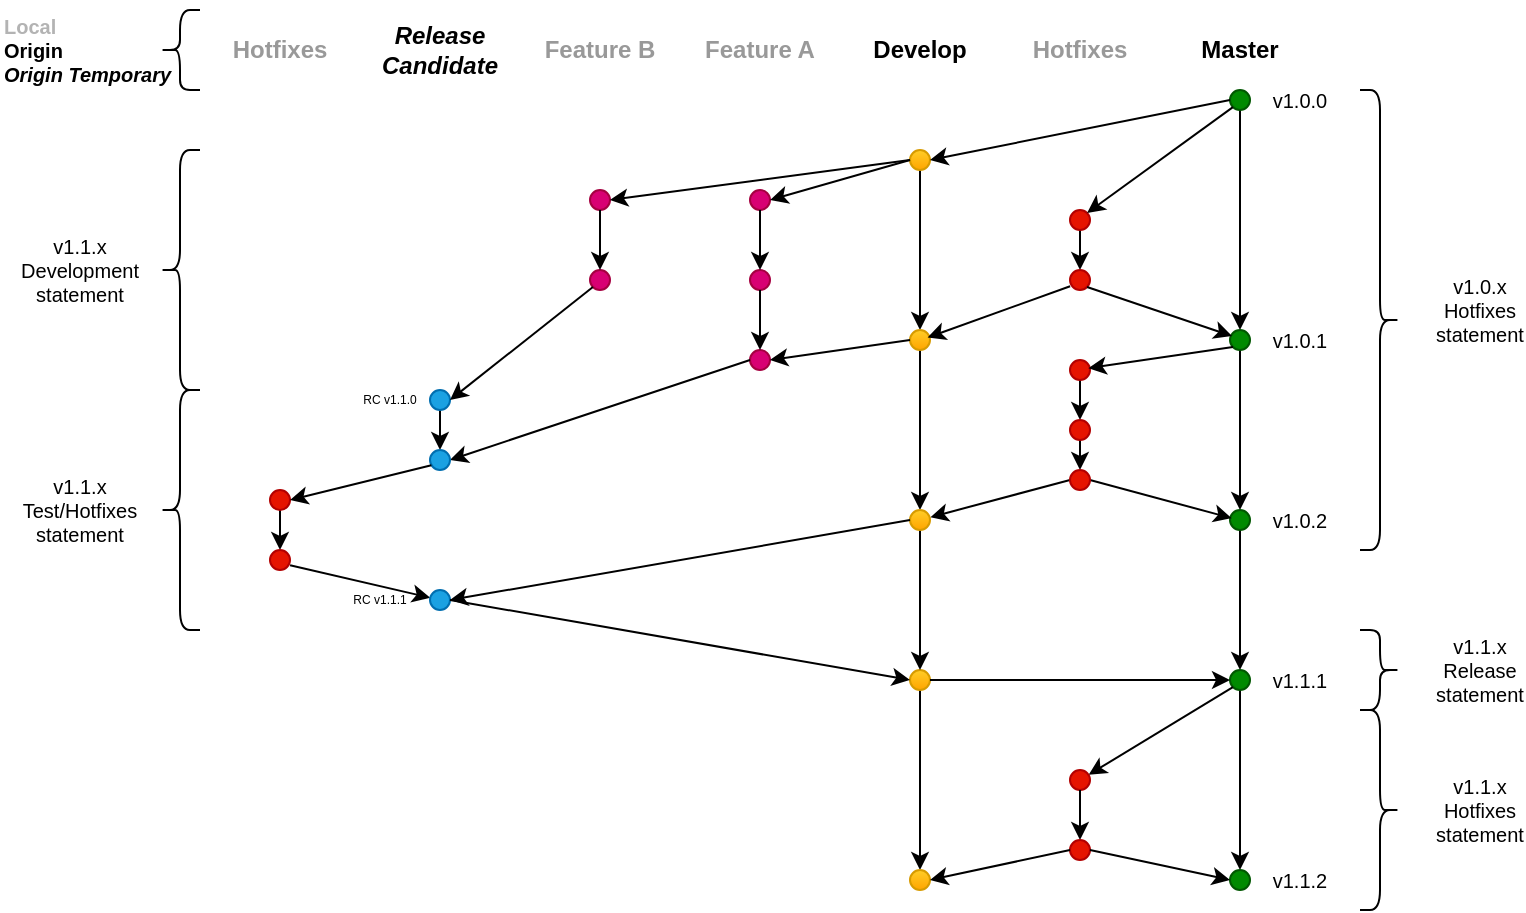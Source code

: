 <mxfile version="14.2.5" type="github" pages="2">
  <diagram id="cfPmhIEwaOJVugr8Sb-E" name="Page-1">
    <mxGraphModel dx="981" dy="526" grid="1" gridSize="10" guides="1" tooltips="1" connect="1" arrows="1" fold="1" page="1" pageScale="1" pageWidth="850" pageHeight="1100" math="0" shadow="0">
      <root>
        <mxCell id="0" />
        <mxCell id="1" parent="0" />
        <mxCell id="-CcXZNmZVCyRW7As0rKh-1" value="Master" style="text;html=1;strokeColor=none;fillColor=none;align=center;verticalAlign=middle;whiteSpace=wrap;rounded=0;fontStyle=1" vertex="1" parent="1">
          <mxGeometry x="600" y="20" width="40" height="20" as="geometry" />
        </mxCell>
        <mxCell id="-CcXZNmZVCyRW7As0rKh-2" value="Release Candidate" style="text;html=1;strokeColor=none;fillColor=none;align=center;verticalAlign=middle;whiteSpace=wrap;rounded=0;fontStyle=3" vertex="1" parent="1">
          <mxGeometry x="200" y="20" width="40" height="20" as="geometry" />
        </mxCell>
        <mxCell id="-CcXZNmZVCyRW7As0rKh-4" value="Feature A" style="text;html=1;strokeColor=none;fillColor=none;align=center;verticalAlign=middle;whiteSpace=wrap;rounded=0;fontColor=#999999;fontStyle=1" vertex="1" parent="1">
          <mxGeometry x="350" y="20" width="60" height="20" as="geometry" />
        </mxCell>
        <mxCell id="-CcXZNmZVCyRW7As0rKh-5" value="Develop" style="text;html=1;strokeColor=none;fillColor=none;align=center;verticalAlign=middle;whiteSpace=wrap;rounded=0;fontStyle=1" vertex="1" parent="1">
          <mxGeometry x="440" y="20" width="40" height="20" as="geometry" />
        </mxCell>
        <mxCell id="-CcXZNmZVCyRW7As0rKh-7" value="Hotfixes" style="text;html=1;strokeColor=none;fillColor=none;align=center;verticalAlign=middle;whiteSpace=wrap;rounded=0;fontColor=#999999;fontStyle=1" vertex="1" parent="1">
          <mxGeometry x="110" y="20" width="60" height="20" as="geometry" />
        </mxCell>
        <mxCell id="-CcXZNmZVCyRW7As0rKh-58" value="" style="edgeStyle=none;rounded=0;orthogonalLoop=1;jettySize=auto;html=1;fontSize=10;fontColor=#000000;" edge="1" parent="1" source="-CcXZNmZVCyRW7As0rKh-8" target="-CcXZNmZVCyRW7As0rKh-57">
          <mxGeometry relative="1" as="geometry" />
        </mxCell>
        <mxCell id="-CcXZNmZVCyRW7As0rKh-8" value="" style="ellipse;whiteSpace=wrap;html=1;aspect=fixed;fillColor=#008a00;strokeColor=#005700;fontColor=#ffffff;" vertex="1" parent="1">
          <mxGeometry x="615" y="50" width="10" height="10" as="geometry" />
        </mxCell>
        <mxCell id="-CcXZNmZVCyRW7As0rKh-47" value="" style="edgeStyle=none;rounded=0;orthogonalLoop=1;jettySize=auto;html=1;fontSize=10;fontColor=#000000;" edge="1" parent="1" source="-CcXZNmZVCyRW7As0rKh-12" target="-CcXZNmZVCyRW7As0rKh-46">
          <mxGeometry relative="1" as="geometry" />
        </mxCell>
        <mxCell id="-CcXZNmZVCyRW7As0rKh-12" value="" style="ellipse;whiteSpace=wrap;html=1;aspect=fixed;fillColor=#ffcd28;strokeColor=#d79b00;gradientColor=#ffa500;" vertex="1" parent="1">
          <mxGeometry x="455" y="80" width="10" height="10" as="geometry" />
        </mxCell>
        <mxCell id="-CcXZNmZVCyRW7As0rKh-13" value="" style="endArrow=classic;html=1;exitX=0;exitY=0.5;exitDx=0;exitDy=0;entryX=1;entryY=0.5;entryDx=0;entryDy=0;" edge="1" parent="1" source="-CcXZNmZVCyRW7As0rKh-8" target="-CcXZNmZVCyRW7As0rKh-12">
          <mxGeometry width="50" height="50" relative="1" as="geometry">
            <mxPoint x="480" y="160" as="sourcePoint" />
            <mxPoint x="530" y="110" as="targetPoint" />
          </mxGeometry>
        </mxCell>
        <mxCell id="-CcXZNmZVCyRW7As0rKh-14" value="Feature B" style="text;html=1;strokeColor=none;fillColor=none;align=center;verticalAlign=middle;whiteSpace=wrap;rounded=0;fontColor=#999999;fontStyle=1" vertex="1" parent="1">
          <mxGeometry x="270" y="20" width="60" height="20" as="geometry" />
        </mxCell>
        <mxCell id="-CcXZNmZVCyRW7As0rKh-15" value="" style="ellipse;whiteSpace=wrap;html=1;aspect=fixed;fillColor=#d80073;strokeColor=#A50040;fontColor=#ffffff;" vertex="1" parent="1">
          <mxGeometry x="375" y="100" width="10" height="10" as="geometry" />
        </mxCell>
        <mxCell id="-CcXZNmZVCyRW7As0rKh-16" value="" style="endArrow=classic;html=1;exitX=0;exitY=0.5;exitDx=0;exitDy=0;entryX=1;entryY=0.5;entryDx=0;entryDy=0;elbow=vertical;" edge="1" parent="1" source="-CcXZNmZVCyRW7As0rKh-12" target="-CcXZNmZVCyRW7As0rKh-15">
          <mxGeometry width="50" height="50" relative="1" as="geometry">
            <mxPoint x="545.0" y="95" as="sourcePoint" />
            <mxPoint x="475" y="95" as="targetPoint" />
          </mxGeometry>
        </mxCell>
        <mxCell id="-CcXZNmZVCyRW7As0rKh-17" value="v1.0.0" style="text;html=1;strokeColor=none;fillColor=none;align=center;verticalAlign=middle;whiteSpace=wrap;rounded=0;fontSize=10;" vertex="1" parent="1">
          <mxGeometry x="630" y="45" width="40" height="20" as="geometry" />
        </mxCell>
        <mxCell id="-CcXZNmZVCyRW7As0rKh-18" value="" style="ellipse;whiteSpace=wrap;html=1;aspect=fixed;fillColor=#d80073;strokeColor=#A50040;fontColor=#ffffff;" vertex="1" parent="1">
          <mxGeometry x="295" y="100" width="10" height="10" as="geometry" />
        </mxCell>
        <mxCell id="-CcXZNmZVCyRW7As0rKh-19" value="" style="endArrow=classic;html=1;exitX=0;exitY=0.5;exitDx=0;exitDy=0;entryX=1;entryY=0.5;entryDx=0;entryDy=0;elbow=vertical;" edge="1" parent="1" source="-CcXZNmZVCyRW7As0rKh-12" target="-CcXZNmZVCyRW7As0rKh-18">
          <mxGeometry width="50" height="50" relative="1" as="geometry">
            <mxPoint x="465" y="95" as="sourcePoint" />
            <mxPoint x="395.0" y="115" as="targetPoint" />
          </mxGeometry>
        </mxCell>
        <mxCell id="-CcXZNmZVCyRW7As0rKh-20" value="" style="ellipse;whiteSpace=wrap;html=1;aspect=fixed;fillColor=#d80073;strokeColor=#A50040;fontColor=#ffffff;" vertex="1" parent="1">
          <mxGeometry x="295" y="140" width="10" height="10" as="geometry" />
        </mxCell>
        <mxCell id="-CcXZNmZVCyRW7As0rKh-21" value="" style="ellipse;whiteSpace=wrap;html=1;aspect=fixed;fillColor=#d80073;strokeColor=#A50040;fontColor=#ffffff;" vertex="1" parent="1">
          <mxGeometry x="375" y="180" width="10" height="10" as="geometry" />
        </mxCell>
        <mxCell id="-CcXZNmZVCyRW7As0rKh-22" value="" style="ellipse;whiteSpace=wrap;html=1;aspect=fixed;fillColor=#d80073;strokeColor=#A50040;fontColor=#ffffff;" vertex="1" parent="1">
          <mxGeometry x="375" y="140" width="10" height="10" as="geometry" />
        </mxCell>
        <mxCell id="-CcXZNmZVCyRW7As0rKh-23" value="" style="endArrow=classic;html=1;exitX=0.5;exitY=1;exitDx=0;exitDy=0;entryX=0.5;entryY=0;entryDx=0;entryDy=0;elbow=vertical;" edge="1" parent="1" source="-CcXZNmZVCyRW7As0rKh-15" target="-CcXZNmZVCyRW7As0rKh-22">
          <mxGeometry width="50" height="50" relative="1" as="geometry">
            <mxPoint x="465" y="95" as="sourcePoint" />
            <mxPoint x="395" y="115" as="targetPoint" />
          </mxGeometry>
        </mxCell>
        <mxCell id="-CcXZNmZVCyRW7As0rKh-24" value="" style="endArrow=classic;html=1;exitX=0.5;exitY=1;exitDx=0;exitDy=0;entryX=0.5;entryY=0;entryDx=0;entryDy=0;elbow=vertical;" edge="1" parent="1" source="-CcXZNmZVCyRW7As0rKh-22" target="-CcXZNmZVCyRW7As0rKh-21">
          <mxGeometry width="50" height="50" relative="1" as="geometry">
            <mxPoint x="475" y="105" as="sourcePoint" />
            <mxPoint x="405" y="125" as="targetPoint" />
          </mxGeometry>
        </mxCell>
        <mxCell id="-CcXZNmZVCyRW7As0rKh-25" value="" style="endArrow=classic;html=1;exitX=0.5;exitY=1;exitDx=0;exitDy=0;entryX=0.5;entryY=0;entryDx=0;entryDy=0;elbow=vertical;" edge="1" parent="1" source="-CcXZNmZVCyRW7As0rKh-18" target="-CcXZNmZVCyRW7As0rKh-20">
          <mxGeometry width="50" height="50" relative="1" as="geometry">
            <mxPoint x="485" y="115" as="sourcePoint" />
            <mxPoint x="415" y="135" as="targetPoint" />
          </mxGeometry>
        </mxCell>
        <mxCell id="-CcXZNmZVCyRW7As0rKh-34" value="" style="edgeStyle=none;rounded=0;orthogonalLoop=1;jettySize=auto;html=1;fontSize=10;fontColor=#000000;" edge="1" parent="1" source="-CcXZNmZVCyRW7As0rKh-26" target="-CcXZNmZVCyRW7As0rKh-33">
          <mxGeometry relative="1" as="geometry" />
        </mxCell>
        <mxCell id="-CcXZNmZVCyRW7As0rKh-26" value="" style="ellipse;whiteSpace=wrap;html=1;aspect=fixed;fillColor=#1ba1e2;strokeColor=#006EAF;fontColor=#ffffff;" vertex="1" parent="1">
          <mxGeometry x="215" y="200" width="10" height="10" as="geometry" />
        </mxCell>
        <mxCell id="-CcXZNmZVCyRW7As0rKh-27" value="" style="endArrow=classic;html=1;exitX=0;exitY=1;exitDx=0;exitDy=0;entryX=1;entryY=0.5;entryDx=0;entryDy=0;elbow=vertical;" edge="1" parent="1" source="-CcXZNmZVCyRW7As0rKh-20" target="-CcXZNmZVCyRW7As0rKh-26">
          <mxGeometry width="50" height="50" relative="1" as="geometry">
            <mxPoint x="310" y="120" as="sourcePoint" />
            <mxPoint x="310" y="150" as="targetPoint" />
          </mxGeometry>
        </mxCell>
        <mxCell id="-CcXZNmZVCyRW7As0rKh-28" value="" style="endArrow=classic;html=1;exitX=0;exitY=0.5;exitDx=0;exitDy=0;entryX=1;entryY=0.5;entryDx=0;entryDy=0;elbow=vertical;" edge="1" parent="1" source="-CcXZNmZVCyRW7As0rKh-21" target="-CcXZNmZVCyRW7As0rKh-33">
          <mxGeometry width="50" height="50" relative="1" as="geometry">
            <mxPoint x="320" y="130" as="sourcePoint" />
            <mxPoint x="320" y="160" as="targetPoint" />
          </mxGeometry>
        </mxCell>
        <mxCell id="-CcXZNmZVCyRW7As0rKh-29" value="RC v1.1.0" style="text;html=1;strokeColor=none;fillColor=none;align=center;verticalAlign=middle;whiteSpace=wrap;rounded=0;fontSize=6;" vertex="1" parent="1">
          <mxGeometry x="175" y="195" width="40" height="20" as="geometry" />
        </mxCell>
        <mxCell id="-CcXZNmZVCyRW7As0rKh-39" value="" style="edgeStyle=none;rounded=0;orthogonalLoop=1;jettySize=auto;html=1;fontSize=10;fontColor=#000000;exitX=1.003;exitY=0.765;exitDx=0;exitDy=0;exitPerimeter=0;" edge="1" parent="1" source="-CcXZNmZVCyRW7As0rKh-40" target="-CcXZNmZVCyRW7As0rKh-38">
          <mxGeometry relative="1" as="geometry" />
        </mxCell>
        <mxCell id="-CcXZNmZVCyRW7As0rKh-33" value="" style="ellipse;whiteSpace=wrap;html=1;aspect=fixed;fillColor=#1ba1e2;strokeColor=#006EAF;fontColor=#ffffff;" vertex="1" parent="1">
          <mxGeometry x="215" y="230" width="10" height="10" as="geometry" />
        </mxCell>
        <mxCell id="-CcXZNmZVCyRW7As0rKh-41" value="" style="edgeStyle=none;rounded=0;orthogonalLoop=1;jettySize=auto;html=1;fontSize=10;fontColor=#000000;" edge="1" parent="1" source="-CcXZNmZVCyRW7As0rKh-36" target="-CcXZNmZVCyRW7As0rKh-40">
          <mxGeometry relative="1" as="geometry" />
        </mxCell>
        <mxCell id="-CcXZNmZVCyRW7As0rKh-36" value="" style="ellipse;whiteSpace=wrap;html=1;aspect=fixed;fillColor=#e51400;strokeColor=#B20000;fontColor=#ffffff;" vertex="1" parent="1">
          <mxGeometry x="135" y="250" width="10" height="10" as="geometry" />
        </mxCell>
        <mxCell id="-CcXZNmZVCyRW7As0rKh-37" value="" style="edgeStyle=none;rounded=0;orthogonalLoop=1;jettySize=auto;html=1;fontSize=10;fontColor=#000000;entryX=1;entryY=0.5;entryDx=0;entryDy=0;exitX=0.068;exitY=0.765;exitDx=0;exitDy=0;exitPerimeter=0;" edge="1" parent="1" source="-CcXZNmZVCyRW7As0rKh-33" target="-CcXZNmZVCyRW7As0rKh-36">
          <mxGeometry relative="1" as="geometry">
            <mxPoint x="215" y="255" as="sourcePoint" />
            <mxPoint x="170" y="290" as="targetPoint" />
          </mxGeometry>
        </mxCell>
        <mxCell id="-CcXZNmZVCyRW7As0rKh-38" value="" style="ellipse;whiteSpace=wrap;html=1;aspect=fixed;fillColor=#1ba1e2;strokeColor=#006EAF;fontColor=#ffffff;" vertex="1" parent="1">
          <mxGeometry x="215" y="300" width="10" height="10" as="geometry" />
        </mxCell>
        <mxCell id="-CcXZNmZVCyRW7As0rKh-40" value="" style="ellipse;whiteSpace=wrap;html=1;aspect=fixed;fillColor=#e51400;strokeColor=#B20000;fontColor=#ffffff;" vertex="1" parent="1">
          <mxGeometry x="135" y="280" width="10" height="10" as="geometry" />
        </mxCell>
        <mxCell id="-CcXZNmZVCyRW7As0rKh-42" value="RC v1.1.1" style="text;html=1;strokeColor=none;fillColor=none;align=center;verticalAlign=middle;whiteSpace=wrap;rounded=0;fontSize=6;" vertex="1" parent="1">
          <mxGeometry x="170" y="295" width="40" height="20" as="geometry" />
        </mxCell>
        <mxCell id="-CcXZNmZVCyRW7As0rKh-81" value="" style="edgeStyle=none;rounded=0;orthogonalLoop=1;jettySize=auto;html=1;fontSize=10;fontColor=#000000;" edge="1" parent="1" source="-CcXZNmZVCyRW7As0rKh-43" target="-CcXZNmZVCyRW7As0rKh-80">
          <mxGeometry relative="1" as="geometry" />
        </mxCell>
        <mxCell id="-CcXZNmZVCyRW7As0rKh-43" value="" style="ellipse;whiteSpace=wrap;html=1;aspect=fixed;fillColor=#ffcd28;strokeColor=#d79b00;gradientColor=#ffa500;" vertex="1" parent="1">
          <mxGeometry x="455" y="340" width="10" height="10" as="geometry" />
        </mxCell>
        <mxCell id="-CcXZNmZVCyRW7As0rKh-45" value="" style="edgeStyle=none;rounded=0;orthogonalLoop=1;jettySize=auto;html=1;fontSize=10;fontColor=#000000;exitX=1;exitY=0.5;exitDx=0;exitDy=0;entryX=0;entryY=0.5;entryDx=0;entryDy=0;" edge="1" parent="1" source="-CcXZNmZVCyRW7As0rKh-38" target="-CcXZNmZVCyRW7As0rKh-43">
          <mxGeometry relative="1" as="geometry">
            <mxPoint x="270" y="360" as="sourcePoint" />
            <mxPoint x="340.353" y="388.155" as="targetPoint" />
          </mxGeometry>
        </mxCell>
        <mxCell id="-CcXZNmZVCyRW7As0rKh-49" value="" style="edgeStyle=none;rounded=0;orthogonalLoop=1;jettySize=auto;html=1;fontSize=10;fontColor=#000000;" edge="1" parent="1" source="-CcXZNmZVCyRW7As0rKh-46" target="-CcXZNmZVCyRW7As0rKh-48">
          <mxGeometry relative="1" as="geometry" />
        </mxCell>
        <mxCell id="-CcXZNmZVCyRW7As0rKh-46" value="" style="ellipse;whiteSpace=wrap;html=1;aspect=fixed;fillColor=#ffcd28;strokeColor=#d79b00;gradientColor=#ffa500;" vertex="1" parent="1">
          <mxGeometry x="455" y="170" width="10" height="10" as="geometry" />
        </mxCell>
        <mxCell id="-CcXZNmZVCyRW7As0rKh-50" value="" style="edgeStyle=none;rounded=0;orthogonalLoop=1;jettySize=auto;html=1;fontSize=10;fontColor=#000000;" edge="1" parent="1" source="-CcXZNmZVCyRW7As0rKh-48" target="-CcXZNmZVCyRW7As0rKh-43">
          <mxGeometry relative="1" as="geometry" />
        </mxCell>
        <mxCell id="-CcXZNmZVCyRW7As0rKh-48" value="" style="ellipse;whiteSpace=wrap;html=1;aspect=fixed;fillColor=#ffcd28;strokeColor=#d79b00;gradientColor=#ffa500;" vertex="1" parent="1">
          <mxGeometry x="455" y="260" width="10" height="10" as="geometry" />
        </mxCell>
        <mxCell id="-CcXZNmZVCyRW7As0rKh-51" value="Hotfixes" style="text;html=1;strokeColor=none;fillColor=none;align=center;verticalAlign=middle;whiteSpace=wrap;rounded=0;fontColor=#999999;fontStyle=1" vertex="1" parent="1">
          <mxGeometry x="510" y="20" width="60" height="20" as="geometry" />
        </mxCell>
        <mxCell id="-CcXZNmZVCyRW7As0rKh-56" value="" style="edgeStyle=none;rounded=0;orthogonalLoop=1;jettySize=auto;html=1;fontSize=10;fontColor=#000000;" edge="1" parent="1" source="-CcXZNmZVCyRW7As0rKh-52" target="-CcXZNmZVCyRW7As0rKh-55">
          <mxGeometry relative="1" as="geometry" />
        </mxCell>
        <mxCell id="-CcXZNmZVCyRW7As0rKh-52" value="" style="ellipse;whiteSpace=wrap;html=1;aspect=fixed;fillColor=#e51400;strokeColor=#B20000;fontColor=#ffffff;" vertex="1" parent="1">
          <mxGeometry x="535" y="110" width="10" height="10" as="geometry" />
        </mxCell>
        <mxCell id="-CcXZNmZVCyRW7As0rKh-53" value="" style="endArrow=classic;html=1;exitX=0;exitY=1;exitDx=0;exitDy=0;entryX=1;entryY=0;entryDx=0;entryDy=0;" edge="1" parent="1" source="-CcXZNmZVCyRW7As0rKh-8" target="-CcXZNmZVCyRW7As0rKh-52">
          <mxGeometry width="50" height="50" relative="1" as="geometry">
            <mxPoint x="625" y="95" as="sourcePoint" />
            <mxPoint x="544" y="121" as="targetPoint" />
          </mxGeometry>
        </mxCell>
        <mxCell id="-CcXZNmZVCyRW7As0rKh-54" value="" style="endArrow=classic;html=1;entryX=0.881;entryY=0.375;entryDx=0;entryDy=0;entryPerimeter=0;exitX=0.005;exitY=0.812;exitDx=0;exitDy=0;exitPerimeter=0;" edge="1" parent="1" source="-CcXZNmZVCyRW7As0rKh-55" target="-CcXZNmZVCyRW7As0rKh-46">
          <mxGeometry width="50" height="50" relative="1" as="geometry">
            <mxPoint x="536" y="174" as="sourcePoint" />
            <mxPoint x="479.996" y="186.464" as="targetPoint" />
          </mxGeometry>
        </mxCell>
        <mxCell id="-CcXZNmZVCyRW7As0rKh-55" value="" style="ellipse;whiteSpace=wrap;html=1;aspect=fixed;fillColor=#e51400;strokeColor=#B20000;fontColor=#ffffff;" vertex="1" parent="1">
          <mxGeometry x="535" y="140" width="10" height="10" as="geometry" />
        </mxCell>
        <mxCell id="-CcXZNmZVCyRW7As0rKh-64" value="" style="edgeStyle=none;rounded=0;orthogonalLoop=1;jettySize=auto;html=1;fontSize=10;fontColor=#000000;" edge="1" parent="1" source="-CcXZNmZVCyRW7As0rKh-57" target="-CcXZNmZVCyRW7As0rKh-63">
          <mxGeometry relative="1" as="geometry" />
        </mxCell>
        <mxCell id="-CcXZNmZVCyRW7As0rKh-57" value="" style="ellipse;whiteSpace=wrap;html=1;aspect=fixed;fillColor=#008a00;strokeColor=#005700;fontColor=#ffffff;" vertex="1" parent="1">
          <mxGeometry x="615" y="170" width="10" height="10" as="geometry" />
        </mxCell>
        <mxCell id="-CcXZNmZVCyRW7As0rKh-59" value="" style="endArrow=classic;html=1;exitX=1;exitY=1;exitDx=0;exitDy=0;" edge="1" parent="1" source="-CcXZNmZVCyRW7As0rKh-55">
          <mxGeometry width="50" height="50" relative="1" as="geometry">
            <mxPoint x="545.05" y="158.12" as="sourcePoint" />
            <mxPoint x="616" y="173" as="targetPoint" />
          </mxGeometry>
        </mxCell>
        <mxCell id="-CcXZNmZVCyRW7As0rKh-60" value="v1.0.1" style="text;html=1;strokeColor=none;fillColor=none;align=center;verticalAlign=middle;whiteSpace=wrap;rounded=0;fontSize=10;" vertex="1" parent="1">
          <mxGeometry x="630" y="165" width="40" height="20" as="geometry" />
        </mxCell>
        <mxCell id="-CcXZNmZVCyRW7As0rKh-103" value="" style="edgeStyle=none;rounded=0;orthogonalLoop=1;jettySize=auto;html=1;fontSize=10;fontColor=#000000;" edge="1" parent="1" source="-CcXZNmZVCyRW7As0rKh-61" target="-CcXZNmZVCyRW7As0rKh-102">
          <mxGeometry relative="1" as="geometry" />
        </mxCell>
        <mxCell id="-CcXZNmZVCyRW7As0rKh-61" value="" style="ellipse;whiteSpace=wrap;html=1;aspect=fixed;fillColor=#e51400;strokeColor=#B20000;fontColor=#ffffff;" vertex="1" parent="1">
          <mxGeometry x="535" y="185" width="10" height="10" as="geometry" />
        </mxCell>
        <mxCell id="-CcXZNmZVCyRW7As0rKh-62" value="" style="endArrow=classic;html=1;exitX=0;exitY=1;exitDx=0;exitDy=0;entryX=0.923;entryY=0.41;entryDx=0;entryDy=0;entryPerimeter=0;" edge="1" parent="1" source="-CcXZNmZVCyRW7As0rKh-57" target="-CcXZNmZVCyRW7As0rKh-61">
          <mxGeometry width="50" height="50" relative="1" as="geometry">
            <mxPoint x="569.996" y="219.996" as="sourcePoint" />
            <mxPoint x="642.46" y="244.46" as="targetPoint" />
          </mxGeometry>
        </mxCell>
        <mxCell id="-CcXZNmZVCyRW7As0rKh-69" value="" style="edgeStyle=none;rounded=0;orthogonalLoop=1;jettySize=auto;html=1;fontSize=10;fontColor=#000000;" edge="1" parent="1" source="-CcXZNmZVCyRW7As0rKh-63" target="-CcXZNmZVCyRW7As0rKh-68">
          <mxGeometry relative="1" as="geometry" />
        </mxCell>
        <mxCell id="-CcXZNmZVCyRW7As0rKh-63" value="" style="ellipse;whiteSpace=wrap;html=1;aspect=fixed;fillColor=#008a00;strokeColor=#005700;fontColor=#ffffff;" vertex="1" parent="1">
          <mxGeometry x="615" y="260" width="10" height="10" as="geometry" />
        </mxCell>
        <mxCell id="-CcXZNmZVCyRW7As0rKh-65" value="" style="endArrow=classic;html=1;entryX=0.084;entryY=0.41;entryDx=0;entryDy=0;entryPerimeter=0;exitX=1;exitY=0.5;exitDx=0;exitDy=0;" edge="1" parent="1" source="-CcXZNmZVCyRW7As0rKh-104" target="-CcXZNmZVCyRW7As0rKh-63">
          <mxGeometry width="50" height="50" relative="1" as="geometry">
            <mxPoint x="590" y="320" as="sourcePoint" />
            <mxPoint x="527.77" y="267.78" as="targetPoint" />
          </mxGeometry>
        </mxCell>
        <mxCell id="-CcXZNmZVCyRW7As0rKh-66" value="" style="endArrow=classic;html=1;entryX=1.019;entryY=0.361;entryDx=0;entryDy=0;entryPerimeter=0;exitX=0;exitY=0.5;exitDx=0;exitDy=0;" edge="1" parent="1" source="-CcXZNmZVCyRW7As0rKh-104" target="-CcXZNmZVCyRW7As0rKh-48">
          <mxGeometry width="50" height="50" relative="1" as="geometry">
            <mxPoint x="520" y="300" as="sourcePoint" />
            <mxPoint x="520.0" y="250.56" as="targetPoint" />
          </mxGeometry>
        </mxCell>
        <mxCell id="-CcXZNmZVCyRW7As0rKh-67" value="v1.0.2" style="text;html=1;strokeColor=none;fillColor=none;align=center;verticalAlign=middle;whiteSpace=wrap;rounded=0;fontSize=10;" vertex="1" parent="1">
          <mxGeometry x="630" y="255" width="40" height="20" as="geometry" />
        </mxCell>
        <mxCell id="-CcXZNmZVCyRW7As0rKh-83" value="" style="edgeStyle=none;rounded=0;orthogonalLoop=1;jettySize=auto;html=1;fontSize=10;fontColor=#000000;" edge="1" parent="1" source="-CcXZNmZVCyRW7As0rKh-68" target="-CcXZNmZVCyRW7As0rKh-82">
          <mxGeometry relative="1" as="geometry" />
        </mxCell>
        <mxCell id="-CcXZNmZVCyRW7As0rKh-68" value="" style="ellipse;whiteSpace=wrap;html=1;aspect=fixed;fillColor=#008a00;strokeColor=#005700;fontColor=#ffffff;" vertex="1" parent="1">
          <mxGeometry x="615" y="340" width="10" height="10" as="geometry" />
        </mxCell>
        <mxCell id="-CcXZNmZVCyRW7As0rKh-70" value="" style="edgeStyle=none;rounded=0;orthogonalLoop=1;jettySize=auto;html=1;fontSize=10;fontColor=#000000;exitX=1;exitY=0.5;exitDx=0;exitDy=0;entryX=0;entryY=0.5;entryDx=0;entryDy=0;" edge="1" parent="1" source="-CcXZNmZVCyRW7As0rKh-43" target="-CcXZNmZVCyRW7As0rKh-68">
          <mxGeometry relative="1" as="geometry">
            <mxPoint x="545" y="280" as="sourcePoint" />
            <mxPoint x="545" y="400" as="targetPoint" />
          </mxGeometry>
        </mxCell>
        <mxCell id="-CcXZNmZVCyRW7As0rKh-71" value="v1.1.1" style="text;html=1;strokeColor=none;fillColor=none;align=center;verticalAlign=middle;whiteSpace=wrap;rounded=0;fontSize=10;" vertex="1" parent="1">
          <mxGeometry x="630" y="335" width="40" height="20" as="geometry" />
        </mxCell>
        <mxCell id="-CcXZNmZVCyRW7As0rKh-75" value="" style="edgeStyle=none;rounded=0;orthogonalLoop=1;jettySize=auto;html=1;fontSize=10;fontColor=#000000;exitX=0;exitY=1;exitDx=0;exitDy=0;" edge="1" parent="1" source="-CcXZNmZVCyRW7As0rKh-68" target="-CcXZNmZVCyRW7As0rKh-74">
          <mxGeometry relative="1" as="geometry">
            <mxPoint x="540" y="300" as="sourcePoint" />
          </mxGeometry>
        </mxCell>
        <mxCell id="-CcXZNmZVCyRW7As0rKh-74" value="" style="ellipse;whiteSpace=wrap;html=1;aspect=fixed;fillColor=#e51400;strokeColor=#B20000;fontColor=#ffffff;" vertex="1" parent="1">
          <mxGeometry x="535" y="390" width="10" height="10" as="geometry" />
        </mxCell>
        <mxCell id="-CcXZNmZVCyRW7As0rKh-79" value="" style="edgeStyle=none;rounded=0;orthogonalLoop=1;jettySize=auto;html=1;fontSize=10;fontColor=#000000;exitX=0.5;exitY=1;exitDx=0;exitDy=0;" edge="1" parent="1" source="-CcXZNmZVCyRW7As0rKh-74" target="-CcXZNmZVCyRW7As0rKh-78">
          <mxGeometry relative="1" as="geometry">
            <mxPoint x="540" y="400" as="sourcePoint" />
          </mxGeometry>
        </mxCell>
        <mxCell id="-CcXZNmZVCyRW7As0rKh-78" value="" style="ellipse;whiteSpace=wrap;html=1;aspect=fixed;fillColor=#e51400;strokeColor=#B20000;fontColor=#ffffff;" vertex="1" parent="1">
          <mxGeometry x="535" y="425" width="10" height="10" as="geometry" />
        </mxCell>
        <mxCell id="-CcXZNmZVCyRW7As0rKh-80" value="" style="ellipse;whiteSpace=wrap;html=1;aspect=fixed;fillColor=#ffcd28;strokeColor=#d79b00;gradientColor=#ffa500;" vertex="1" parent="1">
          <mxGeometry x="455" y="440" width="10" height="10" as="geometry" />
        </mxCell>
        <mxCell id="-CcXZNmZVCyRW7As0rKh-82" value="" style="ellipse;whiteSpace=wrap;html=1;aspect=fixed;fillColor=#008a00;strokeColor=#005700;fontColor=#ffffff;" vertex="1" parent="1">
          <mxGeometry x="615" y="440" width="10" height="10" as="geometry" />
        </mxCell>
        <mxCell id="-CcXZNmZVCyRW7As0rKh-84" value="" style="edgeStyle=none;rounded=0;orthogonalLoop=1;jettySize=auto;html=1;fontSize=10;fontColor=#000000;exitX=1;exitY=0.5;exitDx=0;exitDy=0;entryX=0;entryY=0.5;entryDx=0;entryDy=0;" edge="1" parent="1" source="-CcXZNmZVCyRW7As0rKh-78" target="-CcXZNmZVCyRW7As0rKh-82">
          <mxGeometry relative="1" as="geometry">
            <mxPoint x="560" y="420" as="sourcePoint" />
            <mxPoint x="560" y="450" as="targetPoint" />
          </mxGeometry>
        </mxCell>
        <mxCell id="-CcXZNmZVCyRW7As0rKh-85" value="" style="edgeStyle=none;rounded=0;orthogonalLoop=1;jettySize=auto;html=1;fontSize=10;fontColor=#000000;exitX=0;exitY=0.5;exitDx=0;exitDy=0;entryX=1;entryY=0.5;entryDx=0;entryDy=0;" edge="1" parent="1" source="-CcXZNmZVCyRW7As0rKh-78" target="-CcXZNmZVCyRW7As0rKh-80">
          <mxGeometry relative="1" as="geometry">
            <mxPoint x="520" y="420" as="sourcePoint" />
            <mxPoint x="520" y="450" as="targetPoint" />
          </mxGeometry>
        </mxCell>
        <mxCell id="-CcXZNmZVCyRW7As0rKh-86" value="v1.1.2" style="text;html=1;strokeColor=none;fillColor=none;align=center;verticalAlign=middle;whiteSpace=wrap;rounded=0;fontSize=10;" vertex="1" parent="1">
          <mxGeometry x="630" y="435" width="40" height="20" as="geometry" />
        </mxCell>
        <mxCell id="-CcXZNmZVCyRW7As0rKh-87" value="" style="shape=curlyBracket;whiteSpace=wrap;html=1;rounded=1;fontSize=10;fontColor=#000000;" vertex="1" parent="1">
          <mxGeometry x="80" y="80" width="20" height="120" as="geometry" />
        </mxCell>
        <mxCell id="-CcXZNmZVCyRW7As0rKh-88" value="v1.1.x Development statement" style="text;html=1;strokeColor=none;fillColor=none;align=center;verticalAlign=middle;whiteSpace=wrap;rounded=0;fontSize=10;fontColor=#000000;" vertex="1" parent="1">
          <mxGeometry x="20" y="130" width="40" height="20" as="geometry" />
        </mxCell>
        <mxCell id="-CcXZNmZVCyRW7As0rKh-89" value="" style="shape=curlyBracket;whiteSpace=wrap;html=1;rounded=1;fontSize=10;fontColor=#000000;" vertex="1" parent="1">
          <mxGeometry x="80" y="200" width="20" height="120" as="geometry" />
        </mxCell>
        <mxCell id="-CcXZNmZVCyRW7As0rKh-91" value="v1.1.x Test/Hotfixes statement" style="text;html=1;strokeColor=none;fillColor=none;align=center;verticalAlign=middle;whiteSpace=wrap;rounded=0;fontSize=10;fontColor=#000000;" vertex="1" parent="1">
          <mxGeometry x="20" y="250" width="40" height="20" as="geometry" />
        </mxCell>
        <mxCell id="-CcXZNmZVCyRW7As0rKh-92" value="" style="shape=curlyBracket;whiteSpace=wrap;html=1;rounded=1;fontSize=10;fontColor=#000000;direction=west;" vertex="1" parent="1">
          <mxGeometry x="680" y="320" width="20" height="40" as="geometry" />
        </mxCell>
        <mxCell id="-CcXZNmZVCyRW7As0rKh-95" value="v1.1.x Release statement" style="text;html=1;strokeColor=none;fillColor=none;align=center;verticalAlign=middle;whiteSpace=wrap;rounded=0;fontSize=10;fontColor=#000000;" vertex="1" parent="1">
          <mxGeometry x="720" y="330" width="40" height="20" as="geometry" />
        </mxCell>
        <mxCell id="-CcXZNmZVCyRW7As0rKh-96" value="" style="shape=curlyBracket;whiteSpace=wrap;html=1;rounded=1;fontSize=10;fontColor=#000000;direction=west;" vertex="1" parent="1">
          <mxGeometry x="680" y="360" width="20" height="100" as="geometry" />
        </mxCell>
        <mxCell id="-CcXZNmZVCyRW7As0rKh-97" value="v1.1.x Hotfixes statement" style="text;html=1;strokeColor=none;fillColor=none;align=center;verticalAlign=middle;whiteSpace=wrap;rounded=0;fontSize=10;fontColor=#000000;" vertex="1" parent="1">
          <mxGeometry x="720" y="400" width="40" height="20" as="geometry" />
        </mxCell>
        <mxCell id="-CcXZNmZVCyRW7As0rKh-98" value="" style="shape=curlyBracket;whiteSpace=wrap;html=1;rounded=1;fontSize=10;fontColor=#000000;direction=west;" vertex="1" parent="1">
          <mxGeometry x="680" y="50" width="20" height="230" as="geometry" />
        </mxCell>
        <mxCell id="-CcXZNmZVCyRW7As0rKh-99" value="v1.0.x Hotfixes statement" style="text;html=1;strokeColor=none;fillColor=none;align=center;verticalAlign=middle;whiteSpace=wrap;rounded=0;fontSize=10;fontColor=#000000;" vertex="1" parent="1">
          <mxGeometry x="720" y="150" width="40" height="20" as="geometry" />
        </mxCell>
        <mxCell id="-CcXZNmZVCyRW7As0rKh-100" value="" style="endArrow=classic;html=1;exitX=0;exitY=0.5;exitDx=0;exitDy=0;elbow=vertical;entryX=1;entryY=0.5;entryDx=0;entryDy=0;" edge="1" parent="1" source="-CcXZNmZVCyRW7As0rKh-46" target="-CcXZNmZVCyRW7As0rKh-21">
          <mxGeometry width="50" height="50" relative="1" as="geometry">
            <mxPoint x="386.464" y="188.536" as="sourcePoint" />
            <mxPoint x="420" y="200" as="targetPoint" />
          </mxGeometry>
        </mxCell>
        <mxCell id="-CcXZNmZVCyRW7As0rKh-105" value="" style="edgeStyle=none;rounded=0;orthogonalLoop=1;jettySize=auto;html=1;fontSize=10;fontColor=#000000;" edge="1" parent="1" source="-CcXZNmZVCyRW7As0rKh-102" target="-CcXZNmZVCyRW7As0rKh-104">
          <mxGeometry relative="1" as="geometry" />
        </mxCell>
        <mxCell id="-CcXZNmZVCyRW7As0rKh-102" value="" style="ellipse;whiteSpace=wrap;html=1;aspect=fixed;fillColor=#e51400;strokeColor=#B20000;fontColor=#ffffff;" vertex="1" parent="1">
          <mxGeometry x="535" y="215" width="10" height="10" as="geometry" />
        </mxCell>
        <mxCell id="-CcXZNmZVCyRW7As0rKh-104" value="" style="ellipse;whiteSpace=wrap;html=1;aspect=fixed;fillColor=#e51400;strokeColor=#B20000;fontColor=#ffffff;" vertex="1" parent="1">
          <mxGeometry x="535" y="240" width="10" height="10" as="geometry" />
        </mxCell>
        <mxCell id="Gno0oXkG_V-SSJ9_vD0M-1" value="&lt;font color=&quot;#b3b3b3&quot;&gt;Local&lt;/font&gt;&lt;br&gt;Origin&lt;br&gt;&lt;i&gt;Origin Temporary&lt;/i&gt;" style="text;html=1;strokeColor=none;fillColor=none;align=left;verticalAlign=middle;whiteSpace=wrap;rounded=0;fontSize=10;fontColor=#000000;fontStyle=1" vertex="1" parent="1">
          <mxGeometry y="5" width="100" height="50" as="geometry" />
        </mxCell>
        <mxCell id="Gno0oXkG_V-SSJ9_vD0M-2" value="" style="shape=curlyBracket;whiteSpace=wrap;html=1;rounded=1;fontSize=10;fontColor=#000000;" vertex="1" parent="1">
          <mxGeometry x="80" y="10" width="20" height="40" as="geometry" />
        </mxCell>
        <mxCell id="Gno0oXkG_V-SSJ9_vD0M-3" value="" style="endArrow=classic;html=1;entryX=1;entryY=0.5;entryDx=0;entryDy=0;exitX=0;exitY=0.5;exitDx=0;exitDy=0;" edge="1" parent="1" source="-CcXZNmZVCyRW7As0rKh-48" target="-CcXZNmZVCyRW7As0rKh-38">
          <mxGeometry width="50" height="50" relative="1" as="geometry">
            <mxPoint x="374.81" y="270" as="sourcePoint" />
            <mxPoint x="305.0" y="288.61" as="targetPoint" />
          </mxGeometry>
        </mxCell>
      </root>
    </mxGraphModel>
  </diagram>
  <diagram name="Page-2" id="JZp0LYgIPEKNpuG5PZDB">
    <mxGraphModel dx="981" dy="526" grid="1" gridSize="10" guides="1" tooltips="1" connect="1" arrows="1" fold="1" page="1" pageScale="1" pageWidth="850" pageHeight="1100" math="0" shadow="0">
      <root>
        <mxCell id="TkWctTb4kfssdJq24P7h-0" />
        <mxCell id="TkWctTb4kfssdJq24P7h-1" parent="TkWctTb4kfssdJq24P7h-0" />
        <mxCell id="TkWctTb4kfssdJq24P7h-2" value="v1.0.x" style="text;html=1;strokeColor=none;fillColor=none;align=center;verticalAlign=middle;whiteSpace=wrap;rounded=0;fontStyle=1" vertex="1" parent="TkWctTb4kfssdJq24P7h-1">
          <mxGeometry x="600" y="20" width="40" height="20" as="geometry" />
        </mxCell>
        <mxCell id="TkWctTb4kfssdJq24P7h-3" value="Release Candidate" style="text;html=1;strokeColor=none;fillColor=none;align=center;verticalAlign=middle;whiteSpace=wrap;rounded=0;fontStyle=3" vertex="1" parent="TkWctTb4kfssdJq24P7h-1">
          <mxGeometry x="200" y="20" width="40" height="20" as="geometry" />
        </mxCell>
        <mxCell id="TkWctTb4kfssdJq24P7h-4" value="Feature A" style="text;html=1;strokeColor=none;fillColor=none;align=center;verticalAlign=middle;whiteSpace=wrap;rounded=0;fontColor=#999999;fontStyle=1" vertex="1" parent="TkWctTb4kfssdJq24P7h-1">
          <mxGeometry x="350" y="20" width="60" height="20" as="geometry" />
        </mxCell>
        <mxCell id="TkWctTb4kfssdJq24P7h-5" value="Develop" style="text;html=1;strokeColor=none;fillColor=none;align=center;verticalAlign=middle;whiteSpace=wrap;rounded=0;fontStyle=1" vertex="1" parent="TkWctTb4kfssdJq24P7h-1">
          <mxGeometry x="440" y="20" width="40" height="20" as="geometry" />
        </mxCell>
        <mxCell id="TkWctTb4kfssdJq24P7h-6" value="Hotfixes" style="text;html=1;strokeColor=none;fillColor=none;align=center;verticalAlign=middle;whiteSpace=wrap;rounded=0;fontColor=#999999;fontStyle=1" vertex="1" parent="TkWctTb4kfssdJq24P7h-1">
          <mxGeometry x="110" y="20" width="60" height="20" as="geometry" />
        </mxCell>
        <mxCell id="TkWctTb4kfssdJq24P7h-7" value="" style="edgeStyle=none;rounded=0;orthogonalLoop=1;jettySize=auto;html=1;fontSize=10;fontColor=#000000;" edge="1" parent="TkWctTb4kfssdJq24P7h-1" source="TkWctTb4kfssdJq24P7h-8" target="TkWctTb4kfssdJq24P7h-51">
          <mxGeometry relative="1" as="geometry" />
        </mxCell>
        <mxCell id="TkWctTb4kfssdJq24P7h-8" value="" style="ellipse;whiteSpace=wrap;html=1;aspect=fixed;fillColor=#008a00;strokeColor=#005700;fontColor=#ffffff;" vertex="1" parent="TkWctTb4kfssdJq24P7h-1">
          <mxGeometry x="615" y="50" width="10" height="10" as="geometry" />
        </mxCell>
        <mxCell id="TkWctTb4kfssdJq24P7h-9" value="" style="edgeStyle=none;rounded=0;orthogonalLoop=1;jettySize=auto;html=1;fontSize=10;fontColor=#000000;" edge="1" parent="TkWctTb4kfssdJq24P7h-1" source="TkWctTb4kfssdJq24P7h-10" target="TkWctTb4kfssdJq24P7h-41">
          <mxGeometry relative="1" as="geometry" />
        </mxCell>
        <mxCell id="TkWctTb4kfssdJq24P7h-10" value="" style="ellipse;whiteSpace=wrap;html=1;aspect=fixed;fillColor=#ffcd28;strokeColor=#d79b00;gradientColor=#ffa500;" vertex="1" parent="TkWctTb4kfssdJq24P7h-1">
          <mxGeometry x="455" y="80" width="10" height="10" as="geometry" />
        </mxCell>
        <mxCell id="TkWctTb4kfssdJq24P7h-11" value="" style="endArrow=classic;html=1;exitX=0;exitY=0.5;exitDx=0;exitDy=0;entryX=1;entryY=0.5;entryDx=0;entryDy=0;" edge="1" parent="TkWctTb4kfssdJq24P7h-1" source="TkWctTb4kfssdJq24P7h-8" target="TkWctTb4kfssdJq24P7h-10">
          <mxGeometry width="50" height="50" relative="1" as="geometry">
            <mxPoint x="480" y="160" as="sourcePoint" />
            <mxPoint x="530" y="110" as="targetPoint" />
          </mxGeometry>
        </mxCell>
        <mxCell id="TkWctTb4kfssdJq24P7h-12" value="Feature B" style="text;html=1;strokeColor=none;fillColor=none;align=center;verticalAlign=middle;whiteSpace=wrap;rounded=0;fontColor=#999999;fontStyle=1" vertex="1" parent="TkWctTb4kfssdJq24P7h-1">
          <mxGeometry x="270" y="20" width="60" height="20" as="geometry" />
        </mxCell>
        <mxCell id="TkWctTb4kfssdJq24P7h-13" value="" style="ellipse;whiteSpace=wrap;html=1;aspect=fixed;fillColor=#d80073;strokeColor=#A50040;fontColor=#ffffff;" vertex="1" parent="TkWctTb4kfssdJq24P7h-1">
          <mxGeometry x="375" y="100" width="10" height="10" as="geometry" />
        </mxCell>
        <mxCell id="TkWctTb4kfssdJq24P7h-14" value="" style="endArrow=classic;html=1;exitX=0;exitY=0.5;exitDx=0;exitDy=0;entryX=1;entryY=0.5;entryDx=0;entryDy=0;elbow=vertical;" edge="1" parent="TkWctTb4kfssdJq24P7h-1" source="TkWctTb4kfssdJq24P7h-10" target="TkWctTb4kfssdJq24P7h-13">
          <mxGeometry width="50" height="50" relative="1" as="geometry">
            <mxPoint x="545.0" y="95" as="sourcePoint" />
            <mxPoint x="475" y="95" as="targetPoint" />
          </mxGeometry>
        </mxCell>
        <mxCell id="TkWctTb4kfssdJq24P7h-15" value="v1.0.0" style="text;html=1;strokeColor=none;fillColor=none;align=center;verticalAlign=middle;whiteSpace=wrap;rounded=0;fontSize=10;" vertex="1" parent="TkWctTb4kfssdJq24P7h-1">
          <mxGeometry x="630" y="75" width="40" height="20" as="geometry" />
        </mxCell>
        <mxCell id="TkWctTb4kfssdJq24P7h-16" value="" style="ellipse;whiteSpace=wrap;html=1;aspect=fixed;fillColor=#d80073;strokeColor=#A50040;fontColor=#ffffff;" vertex="1" parent="TkWctTb4kfssdJq24P7h-1">
          <mxGeometry x="295" y="100" width="10" height="10" as="geometry" />
        </mxCell>
        <mxCell id="TkWctTb4kfssdJq24P7h-17" value="" style="endArrow=classic;html=1;exitX=0;exitY=0.5;exitDx=0;exitDy=0;entryX=1;entryY=0.5;entryDx=0;entryDy=0;elbow=vertical;" edge="1" parent="TkWctTb4kfssdJq24P7h-1" source="TkWctTb4kfssdJq24P7h-10" target="TkWctTb4kfssdJq24P7h-16">
          <mxGeometry width="50" height="50" relative="1" as="geometry">
            <mxPoint x="465" y="95" as="sourcePoint" />
            <mxPoint x="395.0" y="115" as="targetPoint" />
          </mxGeometry>
        </mxCell>
        <mxCell id="TkWctTb4kfssdJq24P7h-18" value="" style="ellipse;whiteSpace=wrap;html=1;aspect=fixed;fillColor=#d80073;strokeColor=#A50040;fontColor=#ffffff;" vertex="1" parent="TkWctTb4kfssdJq24P7h-1">
          <mxGeometry x="295" y="140" width="10" height="10" as="geometry" />
        </mxCell>
        <mxCell id="TkWctTb4kfssdJq24P7h-19" value="" style="ellipse;whiteSpace=wrap;html=1;aspect=fixed;fillColor=#d80073;strokeColor=#A50040;fontColor=#ffffff;" vertex="1" parent="TkWctTb4kfssdJq24P7h-1">
          <mxGeometry x="375" y="180" width="10" height="10" as="geometry" />
        </mxCell>
        <mxCell id="TkWctTb4kfssdJq24P7h-20" value="" style="ellipse;whiteSpace=wrap;html=1;aspect=fixed;fillColor=#d80073;strokeColor=#A50040;fontColor=#ffffff;" vertex="1" parent="TkWctTb4kfssdJq24P7h-1">
          <mxGeometry x="375" y="140" width="10" height="10" as="geometry" />
        </mxCell>
        <mxCell id="TkWctTb4kfssdJq24P7h-21" value="" style="endArrow=classic;html=1;exitX=0.5;exitY=1;exitDx=0;exitDy=0;entryX=0.5;entryY=0;entryDx=0;entryDy=0;elbow=vertical;" edge="1" parent="TkWctTb4kfssdJq24P7h-1" source="TkWctTb4kfssdJq24P7h-13" target="TkWctTb4kfssdJq24P7h-20">
          <mxGeometry width="50" height="50" relative="1" as="geometry">
            <mxPoint x="465" y="95" as="sourcePoint" />
            <mxPoint x="395" y="115" as="targetPoint" />
          </mxGeometry>
        </mxCell>
        <mxCell id="TkWctTb4kfssdJq24P7h-22" value="" style="endArrow=classic;html=1;exitX=0.5;exitY=1;exitDx=0;exitDy=0;entryX=0.5;entryY=0;entryDx=0;entryDy=0;elbow=vertical;" edge="1" parent="TkWctTb4kfssdJq24P7h-1" source="TkWctTb4kfssdJq24P7h-20" target="TkWctTb4kfssdJq24P7h-19">
          <mxGeometry width="50" height="50" relative="1" as="geometry">
            <mxPoint x="475" y="105" as="sourcePoint" />
            <mxPoint x="405" y="125" as="targetPoint" />
          </mxGeometry>
        </mxCell>
        <mxCell id="TkWctTb4kfssdJq24P7h-23" value="" style="endArrow=classic;html=1;exitX=0.5;exitY=1;exitDx=0;exitDy=0;entryX=0.5;entryY=0;entryDx=0;entryDy=0;elbow=vertical;" edge="1" parent="TkWctTb4kfssdJq24P7h-1" source="TkWctTb4kfssdJq24P7h-16" target="TkWctTb4kfssdJq24P7h-18">
          <mxGeometry width="50" height="50" relative="1" as="geometry">
            <mxPoint x="485" y="115" as="sourcePoint" />
            <mxPoint x="415" y="135" as="targetPoint" />
          </mxGeometry>
        </mxCell>
        <mxCell id="TkWctTb4kfssdJq24P7h-24" value="" style="edgeStyle=none;rounded=0;orthogonalLoop=1;jettySize=auto;html=1;fontSize=10;fontColor=#000000;" edge="1" parent="TkWctTb4kfssdJq24P7h-1" source="TkWctTb4kfssdJq24P7h-25" target="TkWctTb4kfssdJq24P7h-30">
          <mxGeometry relative="1" as="geometry" />
        </mxCell>
        <mxCell id="TkWctTb4kfssdJq24P7h-25" value="" style="ellipse;whiteSpace=wrap;html=1;aspect=fixed;fillColor=#1ba1e2;strokeColor=#006EAF;fontColor=#ffffff;" vertex="1" parent="TkWctTb4kfssdJq24P7h-1">
          <mxGeometry x="215" y="200" width="10" height="10" as="geometry" />
        </mxCell>
        <mxCell id="TkWctTb4kfssdJq24P7h-26" value="" style="endArrow=classic;html=1;exitX=0;exitY=1;exitDx=0;exitDy=0;entryX=1;entryY=0.5;entryDx=0;entryDy=0;elbow=vertical;" edge="1" parent="TkWctTb4kfssdJq24P7h-1" source="TkWctTb4kfssdJq24P7h-18" target="TkWctTb4kfssdJq24P7h-25">
          <mxGeometry width="50" height="50" relative="1" as="geometry">
            <mxPoint x="310" y="120" as="sourcePoint" />
            <mxPoint x="310" y="150" as="targetPoint" />
          </mxGeometry>
        </mxCell>
        <mxCell id="TkWctTb4kfssdJq24P7h-27" value="" style="endArrow=classic;html=1;exitX=0;exitY=0.5;exitDx=0;exitDy=0;entryX=1;entryY=0.5;entryDx=0;entryDy=0;elbow=vertical;" edge="1" parent="TkWctTb4kfssdJq24P7h-1" source="TkWctTb4kfssdJq24P7h-19" target="TkWctTb4kfssdJq24P7h-30">
          <mxGeometry width="50" height="50" relative="1" as="geometry">
            <mxPoint x="320" y="130" as="sourcePoint" />
            <mxPoint x="320" y="160" as="targetPoint" />
          </mxGeometry>
        </mxCell>
        <mxCell id="TkWctTb4kfssdJq24P7h-28" value="RC v1.1.0" style="text;html=1;strokeColor=none;fillColor=none;align=center;verticalAlign=middle;whiteSpace=wrap;rounded=0;fontSize=6;" vertex="1" parent="TkWctTb4kfssdJq24P7h-1">
          <mxGeometry x="175" y="195" width="40" height="20" as="geometry" />
        </mxCell>
        <mxCell id="TkWctTb4kfssdJq24P7h-29" value="" style="edgeStyle=none;rounded=0;orthogonalLoop=1;jettySize=auto;html=1;fontSize=10;fontColor=#000000;exitX=1.003;exitY=0.765;exitDx=0;exitDy=0;exitPerimeter=0;" edge="1" parent="TkWctTb4kfssdJq24P7h-1" source="TkWctTb4kfssdJq24P7h-35" target="TkWctTb4kfssdJq24P7h-34">
          <mxGeometry relative="1" as="geometry" />
        </mxCell>
        <mxCell id="TkWctTb4kfssdJq24P7h-30" value="" style="ellipse;whiteSpace=wrap;html=1;aspect=fixed;fillColor=#1ba1e2;strokeColor=#006EAF;fontColor=#ffffff;" vertex="1" parent="TkWctTb4kfssdJq24P7h-1">
          <mxGeometry x="215" y="230" width="10" height="10" as="geometry" />
        </mxCell>
        <mxCell id="TkWctTb4kfssdJq24P7h-31" value="" style="edgeStyle=none;rounded=0;orthogonalLoop=1;jettySize=auto;html=1;fontSize=10;fontColor=#000000;" edge="1" parent="TkWctTb4kfssdJq24P7h-1" source="TkWctTb4kfssdJq24P7h-32" target="TkWctTb4kfssdJq24P7h-35">
          <mxGeometry relative="1" as="geometry" />
        </mxCell>
        <mxCell id="TkWctTb4kfssdJq24P7h-32" value="" style="ellipse;whiteSpace=wrap;html=1;aspect=fixed;fillColor=#e51400;strokeColor=#B20000;fontColor=#ffffff;" vertex="1" parent="TkWctTb4kfssdJq24P7h-1">
          <mxGeometry x="135" y="250" width="10" height="10" as="geometry" />
        </mxCell>
        <mxCell id="TkWctTb4kfssdJq24P7h-33" value="" style="edgeStyle=none;rounded=0;orthogonalLoop=1;jettySize=auto;html=1;fontSize=10;fontColor=#000000;entryX=1;entryY=0.5;entryDx=0;entryDy=0;exitX=0.068;exitY=0.765;exitDx=0;exitDy=0;exitPerimeter=0;" edge="1" parent="TkWctTb4kfssdJq24P7h-1" source="TkWctTb4kfssdJq24P7h-30" target="TkWctTb4kfssdJq24P7h-32">
          <mxGeometry relative="1" as="geometry">
            <mxPoint x="215" y="255" as="sourcePoint" />
            <mxPoint x="170" y="290" as="targetPoint" />
          </mxGeometry>
        </mxCell>
        <mxCell id="TkWctTb4kfssdJq24P7h-34" value="" style="ellipse;whiteSpace=wrap;html=1;aspect=fixed;fillColor=#1ba1e2;strokeColor=#006EAF;fontColor=#ffffff;" vertex="1" parent="TkWctTb4kfssdJq24P7h-1">
          <mxGeometry x="215" y="300" width="10" height="10" as="geometry" />
        </mxCell>
        <mxCell id="TkWctTb4kfssdJq24P7h-35" value="" style="ellipse;whiteSpace=wrap;html=1;aspect=fixed;fillColor=#e51400;strokeColor=#B20000;fontColor=#ffffff;" vertex="1" parent="TkWctTb4kfssdJq24P7h-1">
          <mxGeometry x="135" y="280" width="10" height="10" as="geometry" />
        </mxCell>
        <mxCell id="TkWctTb4kfssdJq24P7h-36" value="RC v1.1.1" style="text;html=1;strokeColor=none;fillColor=none;align=center;verticalAlign=middle;whiteSpace=wrap;rounded=0;fontSize=6;" vertex="1" parent="TkWctTb4kfssdJq24P7h-1">
          <mxGeometry x="170" y="295" width="40" height="20" as="geometry" />
        </mxCell>
        <mxCell id="TkWctTb4kfssdJq24P7h-37" value="" style="edgeStyle=none;rounded=0;orthogonalLoop=1;jettySize=auto;html=1;fontSize=10;fontColor=#000000;" edge="1" parent="TkWctTb4kfssdJq24P7h-1" source="TkWctTb4kfssdJq24P7h-38" target="TkWctTb4kfssdJq24P7h-70">
          <mxGeometry relative="1" as="geometry" />
        </mxCell>
        <mxCell id="TkWctTb4kfssdJq24P7h-38" value="" style="ellipse;whiteSpace=wrap;html=1;aspect=fixed;fillColor=#ffcd28;strokeColor=#d79b00;gradientColor=#ffa500;" vertex="1" parent="TkWctTb4kfssdJq24P7h-1">
          <mxGeometry x="455" y="340" width="10" height="10" as="geometry" />
        </mxCell>
        <mxCell id="TkWctTb4kfssdJq24P7h-39" value="" style="edgeStyle=none;rounded=0;orthogonalLoop=1;jettySize=auto;html=1;fontSize=10;fontColor=#000000;exitX=1;exitY=0.5;exitDx=0;exitDy=0;entryX=0;entryY=0.5;entryDx=0;entryDy=0;" edge="1" parent="TkWctTb4kfssdJq24P7h-1" source="TkWctTb4kfssdJq24P7h-34" target="TkWctTb4kfssdJq24P7h-38">
          <mxGeometry relative="1" as="geometry">
            <mxPoint x="270" y="360" as="sourcePoint" />
            <mxPoint x="340.353" y="388.155" as="targetPoint" />
          </mxGeometry>
        </mxCell>
        <mxCell id="TkWctTb4kfssdJq24P7h-40" value="" style="edgeStyle=none;rounded=0;orthogonalLoop=1;jettySize=auto;html=1;fontSize=10;fontColor=#000000;" edge="1" parent="TkWctTb4kfssdJq24P7h-1" source="TkWctTb4kfssdJq24P7h-41" target="TkWctTb4kfssdJq24P7h-43">
          <mxGeometry relative="1" as="geometry" />
        </mxCell>
        <mxCell id="TkWctTb4kfssdJq24P7h-41" value="" style="ellipse;whiteSpace=wrap;html=1;aspect=fixed;fillColor=#ffcd28;strokeColor=#d79b00;gradientColor=#ffa500;" vertex="1" parent="TkWctTb4kfssdJq24P7h-1">
          <mxGeometry x="455" y="170" width="10" height="10" as="geometry" />
        </mxCell>
        <mxCell id="TkWctTb4kfssdJq24P7h-42" value="" style="edgeStyle=none;rounded=0;orthogonalLoop=1;jettySize=auto;html=1;fontSize=10;fontColor=#000000;" edge="1" parent="TkWctTb4kfssdJq24P7h-1" source="TkWctTb4kfssdJq24P7h-43" target="TkWctTb4kfssdJq24P7h-38">
          <mxGeometry relative="1" as="geometry" />
        </mxCell>
        <mxCell id="TkWctTb4kfssdJq24P7h-43" value="" style="ellipse;whiteSpace=wrap;html=1;aspect=fixed;fillColor=#ffcd28;strokeColor=#d79b00;gradientColor=#ffa500;" vertex="1" parent="TkWctTb4kfssdJq24P7h-1">
          <mxGeometry x="455" y="260" width="10" height="10" as="geometry" />
        </mxCell>
        <mxCell id="TkWctTb4kfssdJq24P7h-44" value="Hotfixes" style="text;html=1;strokeColor=none;fillColor=none;align=center;verticalAlign=middle;whiteSpace=wrap;rounded=0;fontColor=#999999;fontStyle=1" vertex="1" parent="TkWctTb4kfssdJq24P7h-1">
          <mxGeometry x="510" y="20" width="60" height="20" as="geometry" />
        </mxCell>
        <mxCell id="TkWctTb4kfssdJq24P7h-45" value="" style="edgeStyle=none;rounded=0;orthogonalLoop=1;jettySize=auto;html=1;fontSize=10;fontColor=#000000;" edge="1" parent="TkWctTb4kfssdJq24P7h-1" source="TkWctTb4kfssdJq24P7h-46" target="TkWctTb4kfssdJq24P7h-49">
          <mxGeometry relative="1" as="geometry" />
        </mxCell>
        <mxCell id="TkWctTb4kfssdJq24P7h-46" value="" style="ellipse;whiteSpace=wrap;html=1;aspect=fixed;fillColor=#e51400;strokeColor=#B20000;fontColor=#ffffff;" vertex="1" parent="TkWctTb4kfssdJq24P7h-1">
          <mxGeometry x="535" y="110" width="10" height="10" as="geometry" />
        </mxCell>
        <mxCell id="TkWctTb4kfssdJq24P7h-47" value="" style="endArrow=classic;html=1;exitX=0;exitY=1;exitDx=0;exitDy=0;entryX=1;entryY=0;entryDx=0;entryDy=0;" edge="1" parent="TkWctTb4kfssdJq24P7h-1" source="TkWctTb4kfssdJq24P7h-8" target="TkWctTb4kfssdJq24P7h-46">
          <mxGeometry width="50" height="50" relative="1" as="geometry">
            <mxPoint x="625" y="95" as="sourcePoint" />
            <mxPoint x="544" y="121" as="targetPoint" />
          </mxGeometry>
        </mxCell>
        <mxCell id="TkWctTb4kfssdJq24P7h-48" value="" style="endArrow=classic;html=1;entryX=0.881;entryY=0.375;entryDx=0;entryDy=0;entryPerimeter=0;exitX=0.005;exitY=0.812;exitDx=0;exitDy=0;exitPerimeter=0;" edge="1" parent="TkWctTb4kfssdJq24P7h-1" source="TkWctTb4kfssdJq24P7h-49" target="TkWctTb4kfssdJq24P7h-41">
          <mxGeometry width="50" height="50" relative="1" as="geometry">
            <mxPoint x="536" y="174" as="sourcePoint" />
            <mxPoint x="479.996" y="186.464" as="targetPoint" />
          </mxGeometry>
        </mxCell>
        <mxCell id="TkWctTb4kfssdJq24P7h-49" value="" style="ellipse;whiteSpace=wrap;html=1;aspect=fixed;fillColor=#e51400;strokeColor=#B20000;fontColor=#ffffff;" vertex="1" parent="TkWctTb4kfssdJq24P7h-1">
          <mxGeometry x="535" y="140" width="10" height="10" as="geometry" />
        </mxCell>
        <mxCell id="TkWctTb4kfssdJq24P7h-50" value="" style="edgeStyle=none;rounded=0;orthogonalLoop=1;jettySize=auto;html=1;fontSize=10;fontColor=#000000;" edge="1" parent="TkWctTb4kfssdJq24P7h-1" source="TkWctTb4kfssdJq24P7h-51" target="TkWctTb4kfssdJq24P7h-58">
          <mxGeometry relative="1" as="geometry" />
        </mxCell>
        <mxCell id="TkWctTb4kfssdJq24P7h-51" value="" style="ellipse;whiteSpace=wrap;html=1;aspect=fixed;fillColor=#008a00;strokeColor=#005700;fontColor=#ffffff;" vertex="1" parent="TkWctTb4kfssdJq24P7h-1">
          <mxGeometry x="615" y="170" width="10" height="10" as="geometry" />
        </mxCell>
        <mxCell id="TkWctTb4kfssdJq24P7h-52" value="" style="endArrow=classic;html=1;exitX=1;exitY=1;exitDx=0;exitDy=0;" edge="1" parent="TkWctTb4kfssdJq24P7h-1" source="TkWctTb4kfssdJq24P7h-49">
          <mxGeometry width="50" height="50" relative="1" as="geometry">
            <mxPoint x="545.05" y="158.12" as="sourcePoint" />
            <mxPoint x="616" y="173" as="targetPoint" />
          </mxGeometry>
        </mxCell>
        <mxCell id="TkWctTb4kfssdJq24P7h-53" value="v1.0.1" style="text;html=1;strokeColor=none;fillColor=none;align=center;verticalAlign=middle;whiteSpace=wrap;rounded=0;fontSize=10;" vertex="1" parent="TkWctTb4kfssdJq24P7h-1">
          <mxGeometry x="630" y="165" width="40" height="20" as="geometry" />
        </mxCell>
        <mxCell id="TkWctTb4kfssdJq24P7h-54" value="" style="edgeStyle=none;rounded=0;orthogonalLoop=1;jettySize=auto;html=1;fontSize=10;fontColor=#000000;" edge="1" parent="TkWctTb4kfssdJq24P7h-1" source="TkWctTb4kfssdJq24P7h-55" target="TkWctTb4kfssdJq24P7h-87">
          <mxGeometry relative="1" as="geometry" />
        </mxCell>
        <mxCell id="TkWctTb4kfssdJq24P7h-55" value="" style="ellipse;whiteSpace=wrap;html=1;aspect=fixed;fillColor=#e51400;strokeColor=#B20000;fontColor=#ffffff;" vertex="1" parent="TkWctTb4kfssdJq24P7h-1">
          <mxGeometry x="535" y="185" width="10" height="10" as="geometry" />
        </mxCell>
        <mxCell id="TkWctTb4kfssdJq24P7h-56" value="" style="endArrow=classic;html=1;exitX=0;exitY=1;exitDx=0;exitDy=0;entryX=0.923;entryY=0.41;entryDx=0;entryDy=0;entryPerimeter=0;" edge="1" parent="TkWctTb4kfssdJq24P7h-1" source="TkWctTb4kfssdJq24P7h-51" target="TkWctTb4kfssdJq24P7h-55">
          <mxGeometry width="50" height="50" relative="1" as="geometry">
            <mxPoint x="569.996" y="219.996" as="sourcePoint" />
            <mxPoint x="642.46" y="244.46" as="targetPoint" />
          </mxGeometry>
        </mxCell>
        <mxCell id="TkWctTb4kfssdJq24P7h-58" value="" style="ellipse;whiteSpace=wrap;html=1;aspect=fixed;fillColor=#008a00;strokeColor=#005700;fontColor=#ffffff;" vertex="1" parent="TkWctTb4kfssdJq24P7h-1">
          <mxGeometry x="615" y="260" width="10" height="10" as="geometry" />
        </mxCell>
        <mxCell id="TkWctTb4kfssdJq24P7h-59" value="" style="endArrow=classic;html=1;entryX=0.084;entryY=0.41;entryDx=0;entryDy=0;entryPerimeter=0;exitX=1;exitY=0.5;exitDx=0;exitDy=0;" edge="1" parent="TkWctTb4kfssdJq24P7h-1" source="TkWctTb4kfssdJq24P7h-88" target="TkWctTb4kfssdJq24P7h-58">
          <mxGeometry width="50" height="50" relative="1" as="geometry">
            <mxPoint x="590" y="320" as="sourcePoint" />
            <mxPoint x="527.77" y="267.78" as="targetPoint" />
          </mxGeometry>
        </mxCell>
        <mxCell id="TkWctTb4kfssdJq24P7h-60" value="" style="endArrow=classic;html=1;entryX=1.019;entryY=0.361;entryDx=0;entryDy=0;entryPerimeter=0;exitX=0;exitY=0.5;exitDx=0;exitDy=0;" edge="1" parent="TkWctTb4kfssdJq24P7h-1" source="TkWctTb4kfssdJq24P7h-88" target="TkWctTb4kfssdJq24P7h-43">
          <mxGeometry width="50" height="50" relative="1" as="geometry">
            <mxPoint x="520" y="300" as="sourcePoint" />
            <mxPoint x="520.0" y="250.56" as="targetPoint" />
          </mxGeometry>
        </mxCell>
        <mxCell id="TkWctTb4kfssdJq24P7h-61" value="v1.0.2" style="text;html=1;strokeColor=none;fillColor=none;align=center;verticalAlign=middle;whiteSpace=wrap;rounded=0;fontSize=10;" vertex="1" parent="TkWctTb4kfssdJq24P7h-1">
          <mxGeometry x="630" y="230" width="40" height="20" as="geometry" />
        </mxCell>
        <mxCell id="TkWctTb4kfssdJq24P7h-62" value="" style="edgeStyle=none;rounded=0;orthogonalLoop=1;jettySize=auto;html=1;fontSize=10;fontColor=#000000;" edge="1" parent="TkWctTb4kfssdJq24P7h-1" source="TkWctTb4kfssdJq24P7h-63" target="TkWctTb4kfssdJq24P7h-71">
          <mxGeometry relative="1" as="geometry" />
        </mxCell>
        <mxCell id="TkWctTb4kfssdJq24P7h-63" value="" style="ellipse;whiteSpace=wrap;html=1;aspect=fixed;fillColor=#008a00;strokeColor=#005700;fontColor=#ffffff;" vertex="1" parent="TkWctTb4kfssdJq24P7h-1">
          <mxGeometry x="696" y="340" width="10" height="10" as="geometry" />
        </mxCell>
        <mxCell id="TkWctTb4kfssdJq24P7h-64" value="" style="edgeStyle=none;rounded=0;orthogonalLoop=1;jettySize=auto;html=1;fontSize=10;fontColor=#000000;exitX=1;exitY=0.5;exitDx=0;exitDy=0;entryX=0;entryY=0.5;entryDx=0;entryDy=0;" edge="1" parent="TkWctTb4kfssdJq24P7h-1" source="TkWctTb4kfssdJq24P7h-38" target="TkWctTb4kfssdJq24P7h-63">
          <mxGeometry relative="1" as="geometry">
            <mxPoint x="545" y="280" as="sourcePoint" />
            <mxPoint x="545" y="400" as="targetPoint" />
          </mxGeometry>
        </mxCell>
        <mxCell id="TkWctTb4kfssdJq24P7h-65" value="v1.1.1" style="text;html=1;strokeColor=none;fillColor=none;align=center;verticalAlign=middle;whiteSpace=wrap;rounded=0;fontSize=10;" vertex="1" parent="TkWctTb4kfssdJq24P7h-1">
          <mxGeometry x="711" y="335" width="40" height="20" as="geometry" />
        </mxCell>
        <mxCell id="TkWctTb4kfssdJq24P7h-66" value="" style="edgeStyle=none;rounded=0;orthogonalLoop=1;jettySize=auto;html=1;fontSize=10;fontColor=#000000;exitX=0;exitY=1;exitDx=0;exitDy=0;" edge="1" parent="TkWctTb4kfssdJq24P7h-1" source="TkWctTb4kfssdJq24P7h-63" target="TkWctTb4kfssdJq24P7h-67">
          <mxGeometry relative="1" as="geometry">
            <mxPoint x="540" y="300" as="sourcePoint" />
          </mxGeometry>
        </mxCell>
        <mxCell id="TkWctTb4kfssdJq24P7h-67" value="" style="ellipse;whiteSpace=wrap;html=1;aspect=fixed;fillColor=#e51400;strokeColor=#B20000;fontColor=#ffffff;" vertex="1" parent="TkWctTb4kfssdJq24P7h-1">
          <mxGeometry x="535" y="390" width="10" height="10" as="geometry" />
        </mxCell>
        <mxCell id="TkWctTb4kfssdJq24P7h-68" value="" style="edgeStyle=none;rounded=0;orthogonalLoop=1;jettySize=auto;html=1;fontSize=10;fontColor=#000000;exitX=0.5;exitY=1;exitDx=0;exitDy=0;" edge="1" parent="TkWctTb4kfssdJq24P7h-1" source="TkWctTb4kfssdJq24P7h-67" target="TkWctTb4kfssdJq24P7h-69">
          <mxGeometry relative="1" as="geometry">
            <mxPoint x="540" y="400" as="sourcePoint" />
          </mxGeometry>
        </mxCell>
        <mxCell id="TkWctTb4kfssdJq24P7h-69" value="" style="ellipse;whiteSpace=wrap;html=1;aspect=fixed;fillColor=#e51400;strokeColor=#B20000;fontColor=#ffffff;" vertex="1" parent="TkWctTb4kfssdJq24P7h-1">
          <mxGeometry x="535" y="425" width="10" height="10" as="geometry" />
        </mxCell>
        <mxCell id="TkWctTb4kfssdJq24P7h-70" value="" style="ellipse;whiteSpace=wrap;html=1;aspect=fixed;fillColor=#ffcd28;strokeColor=#d79b00;gradientColor=#ffa500;" vertex="1" parent="TkWctTb4kfssdJq24P7h-1">
          <mxGeometry x="455" y="440" width="10" height="10" as="geometry" />
        </mxCell>
        <mxCell id="TkWctTb4kfssdJq24P7h-71" value="" style="ellipse;whiteSpace=wrap;html=1;aspect=fixed;fillColor=#008a00;strokeColor=#005700;fontColor=#ffffff;" vertex="1" parent="TkWctTb4kfssdJq24P7h-1">
          <mxGeometry x="696" y="440" width="10" height="10" as="geometry" />
        </mxCell>
        <mxCell id="TkWctTb4kfssdJq24P7h-72" value="" style="edgeStyle=none;rounded=0;orthogonalLoop=1;jettySize=auto;html=1;fontSize=10;fontColor=#000000;exitX=1;exitY=0.5;exitDx=0;exitDy=0;entryX=0;entryY=0.5;entryDx=0;entryDy=0;" edge="1" parent="TkWctTb4kfssdJq24P7h-1" source="TkWctTb4kfssdJq24P7h-69" target="TkWctTb4kfssdJq24P7h-71">
          <mxGeometry relative="1" as="geometry">
            <mxPoint x="560" y="420" as="sourcePoint" />
            <mxPoint x="560" y="450" as="targetPoint" />
          </mxGeometry>
        </mxCell>
        <mxCell id="TkWctTb4kfssdJq24P7h-73" value="" style="edgeStyle=none;rounded=0;orthogonalLoop=1;jettySize=auto;html=1;fontSize=10;fontColor=#000000;exitX=0;exitY=0.5;exitDx=0;exitDy=0;entryX=1;entryY=0.5;entryDx=0;entryDy=0;" edge="1" parent="TkWctTb4kfssdJq24P7h-1" source="TkWctTb4kfssdJq24P7h-69" target="TkWctTb4kfssdJq24P7h-70">
          <mxGeometry relative="1" as="geometry">
            <mxPoint x="520" y="420" as="sourcePoint" />
            <mxPoint x="520" y="450" as="targetPoint" />
          </mxGeometry>
        </mxCell>
        <mxCell id="TkWctTb4kfssdJq24P7h-74" value="v1.1.2" style="text;html=1;strokeColor=none;fillColor=none;align=center;verticalAlign=middle;whiteSpace=wrap;rounded=0;fontSize=10;" vertex="1" parent="TkWctTb4kfssdJq24P7h-1">
          <mxGeometry x="711" y="415" width="40" height="20" as="geometry" />
        </mxCell>
        <mxCell id="TkWctTb4kfssdJq24P7h-75" value="" style="shape=curlyBracket;whiteSpace=wrap;html=1;rounded=1;fontSize=10;fontColor=#000000;" vertex="1" parent="TkWctTb4kfssdJq24P7h-1">
          <mxGeometry x="80" y="80" width="20" height="120" as="geometry" />
        </mxCell>
        <mxCell id="TkWctTb4kfssdJq24P7h-76" value="v1.1.x Development statement" style="text;html=1;strokeColor=none;fillColor=none;align=center;verticalAlign=middle;whiteSpace=wrap;rounded=0;fontSize=10;fontColor=#000000;" vertex="1" parent="TkWctTb4kfssdJq24P7h-1">
          <mxGeometry x="20" y="130" width="40" height="20" as="geometry" />
        </mxCell>
        <mxCell id="TkWctTb4kfssdJq24P7h-77" value="" style="shape=curlyBracket;whiteSpace=wrap;html=1;rounded=1;fontSize=10;fontColor=#000000;" vertex="1" parent="TkWctTb4kfssdJq24P7h-1">
          <mxGeometry x="80" y="200" width="20" height="120" as="geometry" />
        </mxCell>
        <mxCell id="TkWctTb4kfssdJq24P7h-78" value="v1.1.x Test/Hotfixes statement" style="text;html=1;strokeColor=none;fillColor=none;align=center;verticalAlign=middle;whiteSpace=wrap;rounded=0;fontSize=10;fontColor=#000000;" vertex="1" parent="TkWctTb4kfssdJq24P7h-1">
          <mxGeometry x="20" y="250" width="40" height="20" as="geometry" />
        </mxCell>
        <mxCell id="TkWctTb4kfssdJq24P7h-79" value="" style="shape=curlyBracket;whiteSpace=wrap;html=1;rounded=1;fontSize=10;fontColor=#000000;direction=west;" vertex="1" parent="TkWctTb4kfssdJq24P7h-1">
          <mxGeometry x="760" y="320" width="20" height="40" as="geometry" />
        </mxCell>
        <mxCell id="TkWctTb4kfssdJq24P7h-80" value="v1.1.x Release statement" style="text;html=1;strokeColor=none;fillColor=none;align=center;verticalAlign=middle;whiteSpace=wrap;rounded=0;fontSize=10;fontColor=#000000;" vertex="1" parent="TkWctTb4kfssdJq24P7h-1">
          <mxGeometry x="800" y="330" width="40" height="20" as="geometry" />
        </mxCell>
        <mxCell id="TkWctTb4kfssdJq24P7h-81" value="" style="shape=curlyBracket;whiteSpace=wrap;html=1;rounded=1;fontSize=10;fontColor=#000000;direction=west;" vertex="1" parent="TkWctTb4kfssdJq24P7h-1">
          <mxGeometry x="760" y="360" width="20" height="100" as="geometry" />
        </mxCell>
        <mxCell id="TkWctTb4kfssdJq24P7h-82" value="v1.1.x Hotfixes statement" style="text;html=1;strokeColor=none;fillColor=none;align=center;verticalAlign=middle;whiteSpace=wrap;rounded=0;fontSize=10;fontColor=#000000;" vertex="1" parent="TkWctTb4kfssdJq24P7h-1">
          <mxGeometry x="800" y="400" width="40" height="20" as="geometry" />
        </mxCell>
        <mxCell id="TkWctTb4kfssdJq24P7h-83" value="" style="shape=curlyBracket;whiteSpace=wrap;html=1;rounded=1;fontSize=10;fontColor=#000000;direction=west;" vertex="1" parent="TkWctTb4kfssdJq24P7h-1">
          <mxGeometry x="760" y="50" width="20" height="230" as="geometry" />
        </mxCell>
        <mxCell id="TkWctTb4kfssdJq24P7h-84" value="v1.0.x Hotfixes statement" style="text;html=1;strokeColor=none;fillColor=none;align=center;verticalAlign=middle;whiteSpace=wrap;rounded=0;fontSize=10;fontColor=#000000;" vertex="1" parent="TkWctTb4kfssdJq24P7h-1">
          <mxGeometry x="800" y="150" width="40" height="20" as="geometry" />
        </mxCell>
        <mxCell id="TkWctTb4kfssdJq24P7h-85" value="" style="endArrow=classic;html=1;exitX=0;exitY=0.5;exitDx=0;exitDy=0;elbow=vertical;entryX=1;entryY=0.5;entryDx=0;entryDy=0;" edge="1" parent="TkWctTb4kfssdJq24P7h-1" source="TkWctTb4kfssdJq24P7h-41" target="TkWctTb4kfssdJq24P7h-19">
          <mxGeometry width="50" height="50" relative="1" as="geometry">
            <mxPoint x="386.464" y="188.536" as="sourcePoint" />
            <mxPoint x="420" y="200" as="targetPoint" />
          </mxGeometry>
        </mxCell>
        <mxCell id="TkWctTb4kfssdJq24P7h-86" value="" style="edgeStyle=none;rounded=0;orthogonalLoop=1;jettySize=auto;html=1;fontSize=10;fontColor=#000000;" edge="1" parent="TkWctTb4kfssdJq24P7h-1" source="TkWctTb4kfssdJq24P7h-87" target="TkWctTb4kfssdJq24P7h-88">
          <mxGeometry relative="1" as="geometry" />
        </mxCell>
        <mxCell id="TkWctTb4kfssdJq24P7h-87" value="" style="ellipse;whiteSpace=wrap;html=1;aspect=fixed;fillColor=#e51400;strokeColor=#B20000;fontColor=#ffffff;" vertex="1" parent="TkWctTb4kfssdJq24P7h-1">
          <mxGeometry x="535" y="215" width="10" height="10" as="geometry" />
        </mxCell>
        <mxCell id="TkWctTb4kfssdJq24P7h-88" value="" style="ellipse;whiteSpace=wrap;html=1;aspect=fixed;fillColor=#e51400;strokeColor=#B20000;fontColor=#ffffff;" vertex="1" parent="TkWctTb4kfssdJq24P7h-1">
          <mxGeometry x="535" y="240" width="10" height="10" as="geometry" />
        </mxCell>
        <mxCell id="TkWctTb4kfssdJq24P7h-90" value="" style="shape=curlyBracket;whiteSpace=wrap;html=1;rounded=1;fontSize=10;fontColor=#000000;" vertex="1" parent="TkWctTb4kfssdJq24P7h-1">
          <mxGeometry x="80" y="10" width="20" height="40" as="geometry" />
        </mxCell>
        <mxCell id="TkWctTb4kfssdJq24P7h-91" value="" style="endArrow=classic;html=1;entryX=1;entryY=0.5;entryDx=0;entryDy=0;exitX=0;exitY=0.5;exitDx=0;exitDy=0;" edge="1" parent="TkWctTb4kfssdJq24P7h-1" source="TkWctTb4kfssdJq24P7h-43" target="TkWctTb4kfssdJq24P7h-34">
          <mxGeometry width="50" height="50" relative="1" as="geometry">
            <mxPoint x="374.81" y="270" as="sourcePoint" />
            <mxPoint x="305.0" y="288.61" as="targetPoint" />
          </mxGeometry>
        </mxCell>
        <mxCell id="TkWctTb4kfssdJq24P7h-92" value="v1.1.x" style="text;html=1;strokeColor=none;fillColor=none;align=center;verticalAlign=middle;whiteSpace=wrap;rounded=0;fontStyle=1" vertex="1" parent="TkWctTb4kfssdJq24P7h-1">
          <mxGeometry x="680" y="20" width="40" height="20" as="geometry" />
        </mxCell>
        <mxCell id="gcjvndC-76lZbf_1bBcf-0" value="&lt;font color=&quot;#b3b3b3&quot;&gt;Local&lt;/font&gt;&lt;br&gt;Origin&lt;br&gt;&lt;i&gt;Origin Temporary&lt;/i&gt;" style="text;html=1;strokeColor=none;fillColor=none;align=left;verticalAlign=middle;whiteSpace=wrap;rounded=0;fontSize=10;fontColor=#000000;fontStyle=1" vertex="1" parent="TkWctTb4kfssdJq24P7h-1">
          <mxGeometry y="5" width="100" height="50" as="geometry" />
        </mxCell>
      </root>
    </mxGraphModel>
  </diagram>
</mxfile>
